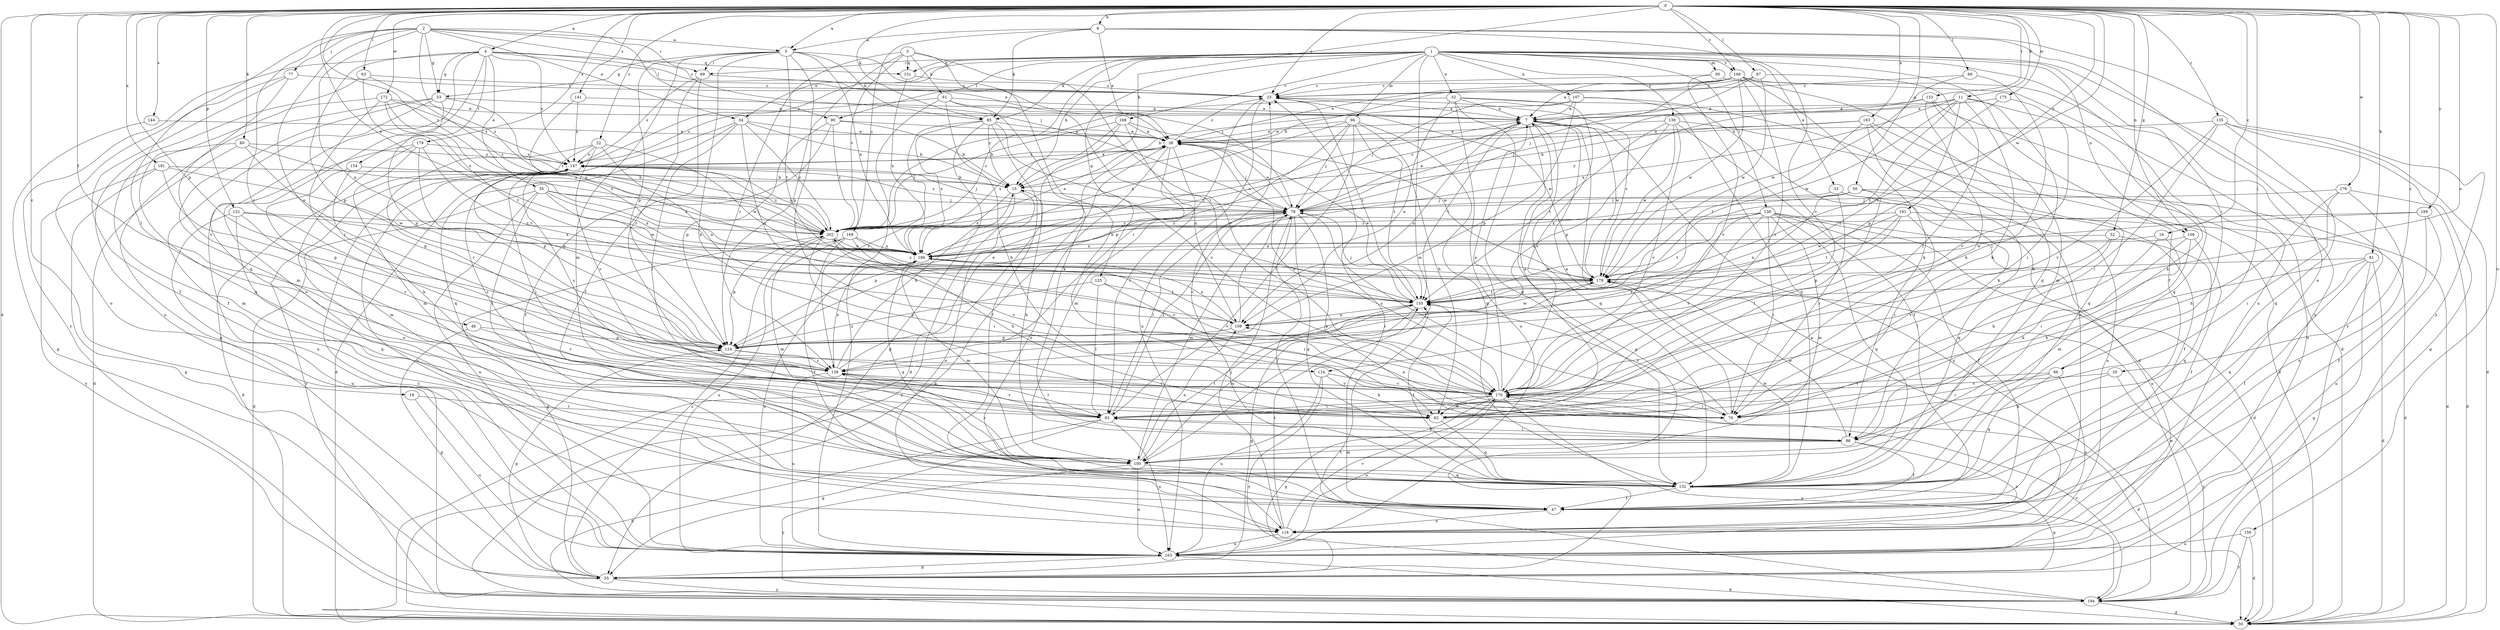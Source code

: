 strict digraph  {
0;
1;
2;
3;
4;
5;
7;
8;
11;
15;
16;
18;
20;
22;
23;
30;
32;
33;
34;
35;
38;
46;
47;
50;
52;
53;
55;
61;
62;
63;
66;
69;
70;
77;
78;
80;
81;
85;
86;
87;
89;
90;
93;
94;
95;
100;
106;
107;
108;
114;
116;
122;
124;
125;
131;
132;
135;
136;
138;
139;
141;
144;
147;
153;
154;
155;
156;
163;
166;
168;
169;
170;
172;
175;
176;
178;
179;
181;
183;
186;
189;
191;
194;
202;
0 -> 4  [label=a];
0 -> 5  [label=a];
0 -> 8  [label=b];
0 -> 11  [label=b];
0 -> 15  [label=b];
0 -> 16  [label=c];
0 -> 18  [label=c];
0 -> 20  [label=c];
0 -> 22  [label=c];
0 -> 23  [label=c];
0 -> 30  [label=d];
0 -> 46  [label=f];
0 -> 50  [label=g];
0 -> 52  [label=g];
0 -> 63  [label=i];
0 -> 66  [label=i];
0 -> 80  [label=k];
0 -> 81  [label=k];
0 -> 85  [label=k];
0 -> 87  [label=l];
0 -> 89  [label=l];
0 -> 106  [label=n];
0 -> 114  [label=o];
0 -> 122  [label=p];
0 -> 124  [label=p];
0 -> 135  [label=r];
0 -> 141  [label=s];
0 -> 144  [label=s];
0 -> 153  [label=t];
0 -> 156  [label=u];
0 -> 166  [label=v];
0 -> 172  [label=w];
0 -> 175  [label=w];
0 -> 176  [label=w];
0 -> 178  [label=w];
0 -> 179  [label=x];
0 -> 181  [label=x];
0 -> 183  [label=x];
0 -> 186  [label=x];
0 -> 189  [label=y];
0 -> 191  [label=y];
0 -> 202  [label=z];
1 -> 15  [label=b];
1 -> 32  [label=e];
1 -> 33  [label=e];
1 -> 34  [label=e];
1 -> 47  [label=f];
1 -> 66  [label=i];
1 -> 69  [label=i];
1 -> 85  [label=k];
1 -> 90  [label=l];
1 -> 94  [label=m];
1 -> 95  [label=m];
1 -> 100  [label=m];
1 -> 106  [label=n];
1 -> 107  [label=n];
1 -> 125  [label=q];
1 -> 131  [label=q];
1 -> 136  [label=r];
1 -> 138  [label=r];
1 -> 147  [label=s];
1 -> 163  [label=u];
1 -> 166  [label=v];
1 -> 168  [label=v];
1 -> 194  [label=y];
1 -> 202  [label=z];
2 -> 5  [label=a];
2 -> 34  [label=e];
2 -> 53  [label=g];
2 -> 69  [label=i];
2 -> 77  [label=j];
2 -> 78  [label=j];
2 -> 90  [label=l];
2 -> 93  [label=l];
2 -> 108  [label=n];
2 -> 114  [label=o];
2 -> 139  [label=r];
2 -> 202  [label=z];
3 -> 61  [label=h];
3 -> 62  [label=h];
3 -> 124  [label=p];
3 -> 131  [label=q];
3 -> 139  [label=r];
3 -> 169  [label=v];
3 -> 170  [label=v];
4 -> 23  [label=c];
4 -> 35  [label=e];
4 -> 38  [label=e];
4 -> 53  [label=g];
4 -> 116  [label=o];
4 -> 124  [label=p];
4 -> 131  [label=q];
4 -> 132  [label=q];
4 -> 147  [label=s];
4 -> 154  [label=t];
4 -> 194  [label=y];
5 -> 53  [label=g];
5 -> 62  [label=h];
5 -> 69  [label=i];
5 -> 78  [label=j];
5 -> 85  [label=k];
5 -> 100  [label=m];
5 -> 124  [label=p];
5 -> 155  [label=t];
5 -> 170  [label=v];
5 -> 186  [label=x];
7 -> 38  [label=e];
7 -> 55  [label=g];
7 -> 108  [label=n];
7 -> 132  [label=q];
7 -> 155  [label=t];
7 -> 178  [label=w];
7 -> 194  [label=y];
8 -> 5  [label=a];
8 -> 38  [label=e];
8 -> 85  [label=k];
8 -> 116  [label=o];
8 -> 170  [label=v];
8 -> 194  [label=y];
8 -> 202  [label=z];
11 -> 7  [label=a];
11 -> 62  [label=h];
11 -> 70  [label=i];
11 -> 78  [label=j];
11 -> 86  [label=k];
11 -> 124  [label=p];
11 -> 155  [label=t];
11 -> 178  [label=w];
11 -> 186  [label=x];
15 -> 78  [label=j];
15 -> 116  [label=o];
15 -> 186  [label=x];
15 -> 194  [label=y];
16 -> 62  [label=h];
16 -> 70  [label=i];
16 -> 186  [label=x];
18 -> 93  [label=l];
18 -> 163  [label=u];
20 -> 86  [label=k];
20 -> 170  [label=v];
20 -> 194  [label=y];
22 -> 108  [label=n];
22 -> 124  [label=p];
22 -> 139  [label=r];
22 -> 147  [label=s];
22 -> 170  [label=v];
22 -> 178  [label=w];
23 -> 7  [label=a];
23 -> 139  [label=r];
23 -> 155  [label=t];
23 -> 163  [label=u];
23 -> 178  [label=w];
32 -> 7  [label=a];
32 -> 30  [label=d];
32 -> 108  [label=n];
32 -> 132  [label=q];
32 -> 163  [label=u];
32 -> 170  [label=v];
32 -> 202  [label=z];
33 -> 70  [label=i];
33 -> 78  [label=j];
33 -> 116  [label=o];
33 -> 132  [label=q];
34 -> 15  [label=b];
34 -> 30  [label=d];
34 -> 38  [label=e];
34 -> 93  [label=l];
34 -> 108  [label=n];
34 -> 132  [label=q];
34 -> 202  [label=z];
35 -> 30  [label=d];
35 -> 78  [label=j];
35 -> 93  [label=l];
35 -> 163  [label=u];
35 -> 178  [label=w];
35 -> 186  [label=x];
35 -> 202  [label=z];
38 -> 23  [label=c];
38 -> 30  [label=d];
38 -> 78  [label=j];
38 -> 93  [label=l];
38 -> 100  [label=m];
38 -> 116  [label=o];
38 -> 147  [label=s];
46 -> 55  [label=g];
46 -> 124  [label=p];
46 -> 139  [label=r];
47 -> 23  [label=c];
47 -> 116  [label=o];
50 -> 30  [label=d];
50 -> 47  [label=f];
50 -> 78  [label=j];
50 -> 93  [label=l];
50 -> 108  [label=n];
50 -> 186  [label=x];
52 -> 93  [label=l];
52 -> 132  [label=q];
52 -> 170  [label=v];
52 -> 186  [label=x];
53 -> 7  [label=a];
53 -> 47  [label=f];
53 -> 55  [label=g];
53 -> 100  [label=m];
53 -> 124  [label=p];
53 -> 202  [label=z];
55 -> 124  [label=p];
55 -> 194  [label=y];
55 -> 202  [label=z];
61 -> 7  [label=a];
61 -> 62  [label=h];
61 -> 86  [label=k];
61 -> 147  [label=s];
61 -> 155  [label=t];
61 -> 163  [label=u];
62 -> 7  [label=a];
62 -> 132  [label=q];
62 -> 147  [label=s];
63 -> 23  [label=c];
63 -> 163  [label=u];
63 -> 186  [label=x];
63 -> 202  [label=z];
66 -> 70  [label=i];
66 -> 116  [label=o];
66 -> 132  [label=q];
66 -> 170  [label=v];
69 -> 23  [label=c];
69 -> 47  [label=f];
69 -> 139  [label=r];
69 -> 147  [label=s];
70 -> 7  [label=a];
70 -> 108  [label=n];
70 -> 155  [label=t];
77 -> 23  [label=c];
77 -> 47  [label=f];
77 -> 116  [label=o];
77 -> 170  [label=v];
78 -> 7  [label=a];
78 -> 38  [label=e];
78 -> 47  [label=f];
78 -> 70  [label=i];
78 -> 86  [label=k];
78 -> 93  [label=l];
78 -> 100  [label=m];
78 -> 124  [label=p];
78 -> 132  [label=q];
78 -> 147  [label=s];
78 -> 202  [label=z];
80 -> 30  [label=d];
80 -> 100  [label=m];
80 -> 124  [label=p];
80 -> 147  [label=s];
80 -> 202  [label=z];
81 -> 30  [label=d];
81 -> 47  [label=f];
81 -> 55  [label=g];
81 -> 62  [label=h];
81 -> 132  [label=q];
81 -> 178  [label=w];
85 -> 15  [label=b];
85 -> 38  [label=e];
85 -> 47  [label=f];
85 -> 55  [label=g];
85 -> 139  [label=r];
85 -> 170  [label=v];
85 -> 186  [label=x];
86 -> 15  [label=b];
86 -> 47  [label=f];
86 -> 93  [label=l];
86 -> 100  [label=m];
86 -> 116  [label=o];
86 -> 178  [label=w];
87 -> 15  [label=b];
87 -> 23  [label=c];
87 -> 78  [label=j];
87 -> 93  [label=l];
87 -> 178  [label=w];
89 -> 23  [label=c];
89 -> 93  [label=l];
89 -> 178  [label=w];
90 -> 15  [label=b];
90 -> 38  [label=e];
90 -> 47  [label=f];
90 -> 124  [label=p];
90 -> 202  [label=z];
93 -> 30  [label=d];
93 -> 55  [label=g];
93 -> 78  [label=j];
93 -> 86  [label=k];
93 -> 139  [label=r];
93 -> 163  [label=u];
94 -> 38  [label=e];
94 -> 62  [label=h];
94 -> 78  [label=j];
94 -> 93  [label=l];
94 -> 124  [label=p];
94 -> 132  [label=q];
94 -> 155  [label=t];
94 -> 186  [label=x];
95 -> 23  [label=c];
95 -> 30  [label=d];
95 -> 170  [label=v];
100 -> 108  [label=n];
100 -> 132  [label=q];
100 -> 139  [label=r];
100 -> 155  [label=t];
100 -> 163  [label=u];
100 -> 194  [label=y];
106 -> 47  [label=f];
106 -> 86  [label=k];
106 -> 100  [label=m];
106 -> 186  [label=x];
107 -> 7  [label=a];
107 -> 15  [label=b];
107 -> 78  [label=j];
107 -> 116  [label=o];
107 -> 124  [label=p];
107 -> 132  [label=q];
108 -> 78  [label=j];
108 -> 124  [label=p];
108 -> 178  [label=w];
108 -> 186  [label=x];
114 -> 62  [label=h];
114 -> 163  [label=u];
114 -> 170  [label=v];
114 -> 194  [label=y];
116 -> 78  [label=j];
116 -> 155  [label=t];
116 -> 163  [label=u];
116 -> 170  [label=v];
122 -> 132  [label=q];
122 -> 139  [label=r];
122 -> 163  [label=u];
122 -> 186  [label=x];
122 -> 202  [label=z];
124 -> 70  [label=i];
124 -> 139  [label=r];
125 -> 70  [label=i];
125 -> 93  [label=l];
125 -> 124  [label=p];
125 -> 155  [label=t];
131 -> 23  [label=c];
131 -> 186  [label=x];
132 -> 23  [label=c];
132 -> 47  [label=f];
132 -> 55  [label=g];
132 -> 155  [label=t];
132 -> 178  [label=w];
135 -> 30  [label=d];
135 -> 38  [label=e];
135 -> 55  [label=g];
135 -> 70  [label=i];
135 -> 132  [label=q];
135 -> 170  [label=v];
136 -> 30  [label=d];
136 -> 38  [label=e];
136 -> 47  [label=f];
136 -> 124  [label=p];
136 -> 155  [label=t];
136 -> 170  [label=v];
136 -> 178  [label=w];
138 -> 30  [label=d];
138 -> 47  [label=f];
138 -> 70  [label=i];
138 -> 100  [label=m];
138 -> 132  [label=q];
138 -> 139  [label=r];
138 -> 155  [label=t];
138 -> 163  [label=u];
138 -> 170  [label=v];
138 -> 202  [label=z];
139 -> 15  [label=b];
139 -> 38  [label=e];
139 -> 93  [label=l];
139 -> 163  [label=u];
139 -> 170  [label=v];
139 -> 186  [label=x];
141 -> 7  [label=a];
141 -> 147  [label=s];
141 -> 186  [label=x];
144 -> 38  [label=e];
144 -> 55  [label=g];
147 -> 15  [label=b];
147 -> 30  [label=d];
147 -> 38  [label=e];
147 -> 70  [label=i];
147 -> 78  [label=j];
147 -> 194  [label=y];
147 -> 202  [label=z];
153 -> 7  [label=a];
153 -> 62  [label=h];
153 -> 100  [label=m];
153 -> 132  [label=q];
153 -> 202  [label=z];
154 -> 15  [label=b];
154 -> 62  [label=h];
154 -> 100  [label=m];
155 -> 38  [label=e];
155 -> 55  [label=g];
155 -> 78  [label=j];
155 -> 100  [label=m];
155 -> 108  [label=n];
156 -> 30  [label=d];
156 -> 163  [label=u];
156 -> 194  [label=y];
163 -> 7  [label=a];
163 -> 30  [label=d];
163 -> 55  [label=g];
163 -> 147  [label=s];
163 -> 186  [label=x];
166 -> 7  [label=a];
166 -> 23  [label=c];
166 -> 38  [label=e];
166 -> 86  [label=k];
166 -> 132  [label=q];
166 -> 163  [label=u];
166 -> 170  [label=v];
166 -> 178  [label=w];
166 -> 202  [label=z];
168 -> 30  [label=d];
168 -> 38  [label=e];
168 -> 108  [label=n];
168 -> 178  [label=w];
168 -> 186  [label=x];
168 -> 202  [label=z];
169 -> 47  [label=f];
169 -> 62  [label=h];
169 -> 124  [label=p];
169 -> 163  [label=u];
169 -> 170  [label=v];
169 -> 186  [label=x];
170 -> 7  [label=a];
170 -> 30  [label=d];
170 -> 38  [label=e];
170 -> 55  [label=g];
170 -> 62  [label=h];
170 -> 70  [label=i];
170 -> 93  [label=l];
170 -> 147  [label=s];
170 -> 163  [label=u];
170 -> 194  [label=y];
172 -> 7  [label=a];
172 -> 132  [label=q];
172 -> 139  [label=r];
172 -> 147  [label=s];
172 -> 155  [label=t];
172 -> 186  [label=x];
175 -> 7  [label=a];
175 -> 155  [label=t];
175 -> 170  [label=v];
176 -> 30  [label=d];
176 -> 62  [label=h];
176 -> 70  [label=i];
176 -> 78  [label=j];
176 -> 116  [label=o];
178 -> 23  [label=c];
178 -> 139  [label=r];
178 -> 155  [label=t];
178 -> 202  [label=z];
179 -> 100  [label=m];
179 -> 116  [label=o];
179 -> 124  [label=p];
179 -> 147  [label=s];
179 -> 155  [label=t];
179 -> 163  [label=u];
181 -> 15  [label=b];
181 -> 55  [label=g];
181 -> 124  [label=p];
181 -> 178  [label=w];
181 -> 194  [label=y];
183 -> 15  [label=b];
183 -> 38  [label=e];
183 -> 86  [label=k];
183 -> 132  [label=q];
183 -> 155  [label=t];
183 -> 163  [label=u];
186 -> 7  [label=a];
186 -> 100  [label=m];
186 -> 132  [label=q];
186 -> 170  [label=v];
186 -> 178  [label=w];
189 -> 47  [label=f];
189 -> 163  [label=u];
189 -> 178  [label=w];
189 -> 202  [label=z];
191 -> 30  [label=d];
191 -> 70  [label=i];
191 -> 124  [label=p];
191 -> 155  [label=t];
191 -> 178  [label=w];
191 -> 202  [label=z];
194 -> 30  [label=d];
194 -> 147  [label=s];
194 -> 155  [label=t];
194 -> 170  [label=v];
194 -> 178  [label=w];
202 -> 38  [label=e];
202 -> 55  [label=g];
202 -> 70  [label=i];
202 -> 100  [label=m];
202 -> 147  [label=s];
202 -> 170  [label=v];
202 -> 186  [label=x];
}
